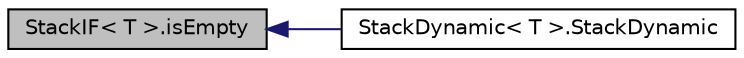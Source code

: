 digraph G
{
  edge [fontname="Helvetica",fontsize="10",labelfontname="Helvetica",labelfontsize="10"];
  node [fontname="Helvetica",fontsize="10",shape=record];
  rankdir="LR";
  Node1 [label="StackIF\< T \>.isEmpty",height=0.2,width=0.4,color="black", fillcolor="grey75", style="filled" fontcolor="black"];
  Node1 -> Node2 [dir="back",color="midnightblue",fontsize="10",style="solid",fontname="Helvetica"];
  Node2 [label="StackDynamic\< T \>.StackDynamic",height=0.2,width=0.4,color="black", fillcolor="white", style="filled",URL="$d1/d1a/classStackDynamic_3_01T_01_4.html#a5915465e1a2ad5e4dc73e78fa564c4e6"];
}

